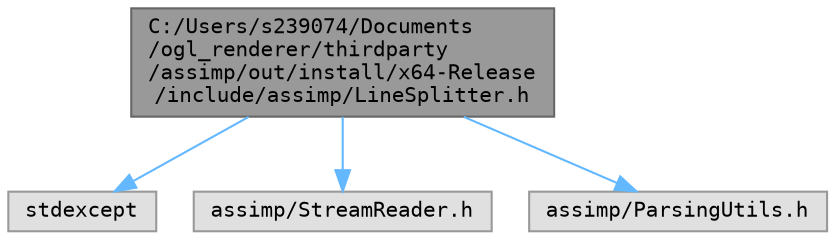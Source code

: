digraph "C:/Users/s239074/Documents/ogl_renderer/thirdparty/assimp/out/install/x64-Release/include/assimp/LineSplitter.h"
{
 // LATEX_PDF_SIZE
  bgcolor="transparent";
  edge [fontname=Terminal,fontsize=10,labelfontname=Helvetica,labelfontsize=10];
  node [fontname=Terminal,fontsize=10,shape=box,height=0.2,width=0.4];
  Node1 [label="C:/Users/s239074/Documents\l/ogl_renderer/thirdparty\l/assimp/out/install/x64-Release\l/include/assimp/LineSplitter.h",height=0.2,width=0.4,color="gray40", fillcolor="grey60", style="filled", fontcolor="black",tooltip="LineSplitter, a helper class to iterate through all lines of a file easily. Works with StreamReader."];
  Node1 -> Node2 [color="steelblue1",style="solid"];
  Node2 [label="stdexcept",height=0.2,width=0.4,color="grey60", fillcolor="#E0E0E0", style="filled",tooltip=" "];
  Node1 -> Node3 [color="steelblue1",style="solid"];
  Node3 [label="assimp/StreamReader.h",height=0.2,width=0.4,color="grey60", fillcolor="#E0E0E0", style="filled",tooltip=" "];
  Node1 -> Node4 [color="steelblue1",style="solid"];
  Node4 [label="assimp/ParsingUtils.h",height=0.2,width=0.4,color="grey60", fillcolor="#E0E0E0", style="filled",tooltip=" "];
}

